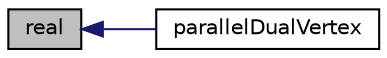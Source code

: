 digraph "real"
{
  bgcolor="transparent";
  edge [fontname="Helvetica",fontsize="10",labelfontname="Helvetica",labelfontsize="10"];
  node [fontname="Helvetica",fontsize="10",shape=record];
  rankdir="LR";
  Node1 [label="real",height=0.2,width=0.4,color="black", fillcolor="grey75", style="filled", fontcolor="black"];
  Node1 -> Node2 [dir="back",color="midnightblue",fontsize="10",style="solid",fontname="Helvetica"];
  Node2 [label="parallelDualVertex",height=0.2,width=0.4,color="black",URL="$a01072.html#a087426c2e7199c3b1595548253ab0c38",tooltip="Does the Dual vertex form part of a processor patch. "];
}
